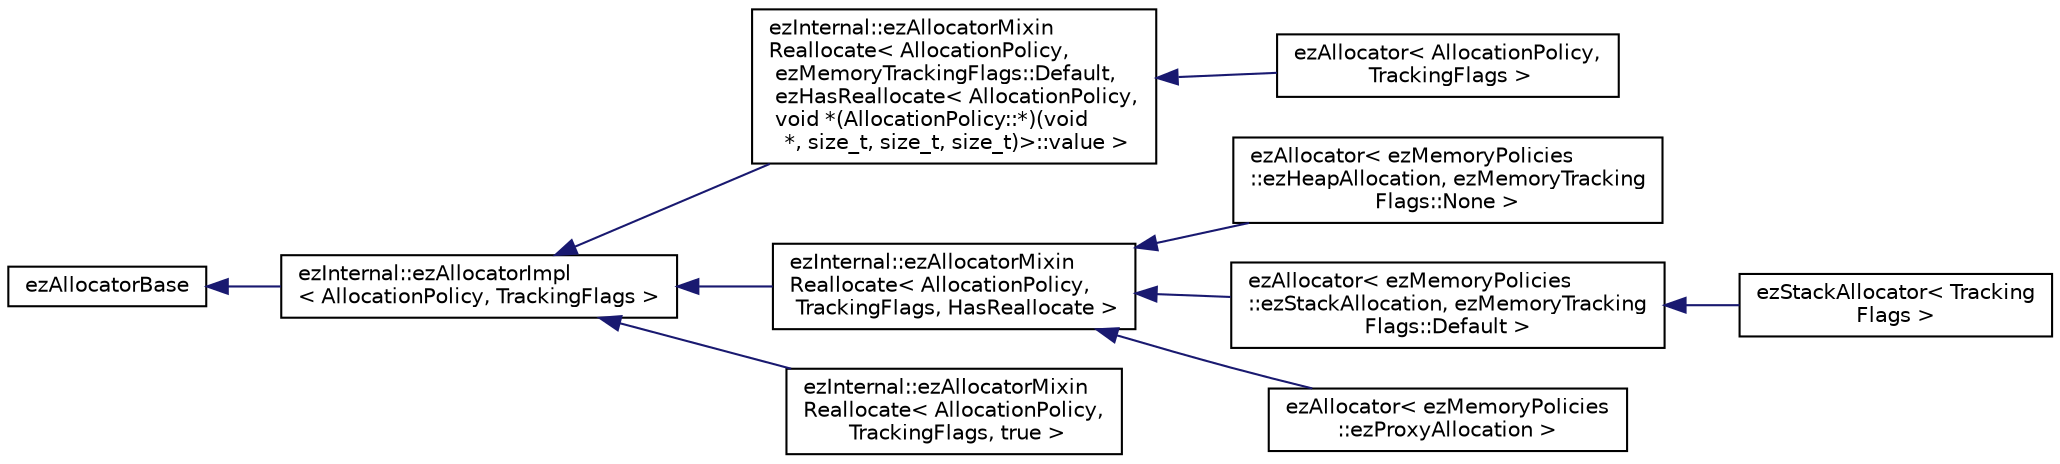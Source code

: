 digraph "Graphical Class Hierarchy"
{
 // LATEX_PDF_SIZE
  edge [fontname="Helvetica",fontsize="10",labelfontname="Helvetica",labelfontsize="10"];
  node [fontname="Helvetica",fontsize="10",shape=record];
  rankdir="LR";
  Node0 [label="ezAllocatorBase",height=0.2,width=0.4,color="black", fillcolor="white", style="filled",URL="$d1/d4c/classez_allocator_base.htm",tooltip="Base class for all memory allocators."];
  Node0 -> Node1 [dir="back",color="midnightblue",fontsize="10",style="solid",fontname="Helvetica"];
  Node1 [label="ezInternal::ezAllocatorImpl\l\< AllocationPolicy, TrackingFlags \>",height=0.2,width=0.4,color="black", fillcolor="white", style="filled",URL="$d2/d98/classez_internal_1_1ez_allocator_impl.htm",tooltip=" "];
  Node1 -> Node2 [dir="back",color="midnightblue",fontsize="10",style="solid",fontname="Helvetica"];
  Node2 [label="ezInternal::ezAllocatorMixin\lReallocate\< AllocationPolicy,\l ezMemoryTrackingFlags::Default,\l ezHasReallocate\< AllocationPolicy,\l void *(AllocationPolicy::*)(void\l *, size_t, size_t, size_t)\>::value \>",height=0.2,width=0.4,color="black", fillcolor="white", style="filled",URL="$d6/dc9/classez_internal_1_1ez_allocator_mixin_reallocate.htm",tooltip=" "];
  Node2 -> Node3 [dir="back",color="midnightblue",fontsize="10",style="solid",fontname="Helvetica"];
  Node3 [label="ezAllocator\< AllocationPolicy,\l TrackingFlags \>",height=0.2,width=0.4,color="black", fillcolor="white", style="filled",URL="$d0/dbb/classez_allocator.htm",tooltip="Policy based allocator implementation of the ezAllocatorBase interface."];
  Node1 -> Node4 [dir="back",color="midnightblue",fontsize="10",style="solid",fontname="Helvetica"];
  Node4 [label="ezInternal::ezAllocatorMixin\lReallocate\< AllocationPolicy,\l TrackingFlags, HasReallocate \>",height=0.2,width=0.4,color="black", fillcolor="white", style="filled",URL="$d6/dc9/classez_internal_1_1ez_allocator_mixin_reallocate.htm",tooltip=" "];
  Node4 -> Node5 [dir="back",color="midnightblue",fontsize="10",style="solid",fontname="Helvetica"];
  Node5 [label="ezAllocator\< ezMemoryPolicies\l::ezHeapAllocation, ezMemoryTracking\lFlags::None \>",height=0.2,width=0.4,color="black", fillcolor="white", style="filled",URL="$d0/dbb/classez_allocator.htm",tooltip=" "];
  Node4 -> Node6 [dir="back",color="midnightblue",fontsize="10",style="solid",fontname="Helvetica"];
  Node6 [label="ezAllocator\< ezMemoryPolicies\l::ezStackAllocation, ezMemoryTracking\lFlags::Default \>",height=0.2,width=0.4,color="black", fillcolor="white", style="filled",URL="$d0/dbb/classez_allocator.htm",tooltip=" "];
  Node6 -> Node7 [dir="back",color="midnightblue",fontsize="10",style="solid",fontname="Helvetica"];
  Node7 [label="ezStackAllocator\< Tracking\lFlags \>",height=0.2,width=0.4,color="black", fillcolor="white", style="filled",URL="$d7/d00/classez_stack_allocator.htm",tooltip=" "];
  Node4 -> Node8 [dir="back",color="midnightblue",fontsize="10",style="solid",fontname="Helvetica"];
  Node8 [label="ezAllocator\< ezMemoryPolicies\l::ezProxyAllocation \>",height=0.2,width=0.4,color="black", fillcolor="white", style="filled",URL="$d0/dbb/classez_allocator.htm",tooltip=" "];
  Node1 -> Node9 [dir="back",color="midnightblue",fontsize="10",style="solid",fontname="Helvetica"];
  Node9 [label="ezInternal::ezAllocatorMixin\lReallocate\< AllocationPolicy,\l TrackingFlags, true \>",height=0.2,width=0.4,color="black", fillcolor="white", style="filled",URL="$d3/df1/classez_internal_1_1ez_allocator_mixin_reallocate_3_01_allocation_policy_00_01_tracking_flags_00_01true_01_4.htm",tooltip=" "];
}
